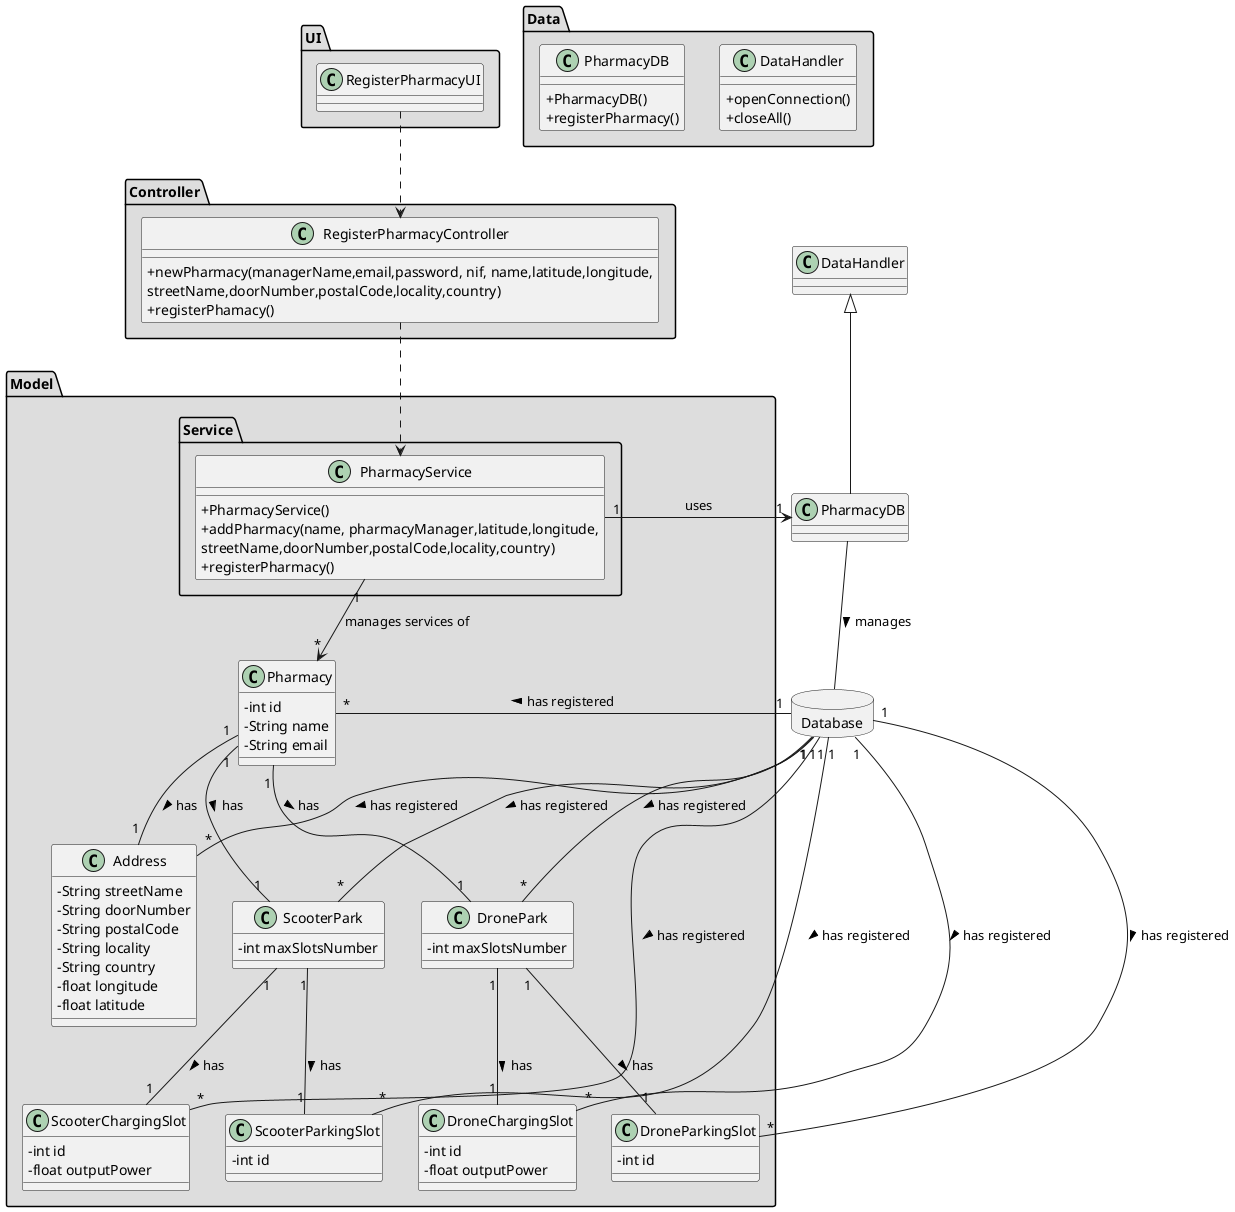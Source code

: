 @startuml
skinparam classAttributeIconSize 0

package "UI" #DDDDDD {
class RegisterPharmacyUI{

}
}


package "Controller" #DDDDDD {
class RegisterPharmacyController{
+newPharmacy(managerName,email,password, nif, name,latitude,longitude,\nstreetName,doorNumber,postalCode,locality,country)
+registerPhamacy()
}
}

database Database{
}


package "Model" #DDDDDD {
package "Service" #DDDDDD {

   class PharmacyService{
          +PharmacyService()
          +addPharmacy(name, pharmacyManager,latitude,longitude,\nstreetName,doorNumber,postalCode,locality,country)
          +registerPharmacy()
      }
 }
}

package "Model" #DDDDDD {

class Pharmacy{
-   int id
-   String name
-   String email
}

class Address{
-   String streetName
-   String doorNumber
-   String postalCode
-   String locality
-   String country
-   float longitude
-   float latitude
}

class ScooterPark{
-   int maxSlotsNumber
}

class ScooterChargingSlot{
-   int id
-   float outputPower
}

class ScooterParkingSlot{
-   int id
}

class DronePark{
-   int maxSlotsNumber
}

class DroneChargingSlot{
-   int id
-   float outputPower
}

class DroneParkingSlot{
-   int id
}

}


package "Data" #DDDDDD {
class DataHandler{
    +openConnection()
    +closeAll()
}

class PharmacyDB{
          +PharmacyDB()
          +registerPharmacy()
      }
}

class PharmacyDB extends DataHandler

RegisterPharmacyUI ..> RegisterPharmacyController
RegisterPharmacyController ..> PharmacyService

Database "1" -- "*" Pharmacy : has registered >
Database "1" -- "*" Address : has registered >
Database "1" -- "*" DronePark : has registered >
Database "1" -- "*" DroneChargingSlot : has registered >
Database "1" -- "*" DroneParkingSlot : has registered >
Database "1" -- "*" ScooterPark : has registered >
Database "1" -- "*" ScooterChargingSlot : has registered >
Database "1" -- "*" ScooterParkingSlot : has registered >
PharmacyDB -- Database : manages >
PharmacyService "1" --> "*" Pharmacy : manages services of
PharmacyService "1" --> "1" PharmacyDB : uses
Pharmacy "1" -- "1" Address : has >
Pharmacy "1" -- "1" DronePark : has >
DronePark "1" -- "1" DroneChargingSlot : has >
DronePark "1" -- "1" DroneParkingSlot : has >
Pharmacy "1" -- "1" ScooterPark : has >
ScooterPark "1" -- "1" ScooterChargingSlot : has >
ScooterPark "1" -- "1" ScooterParkingSlot : has >

@enduml